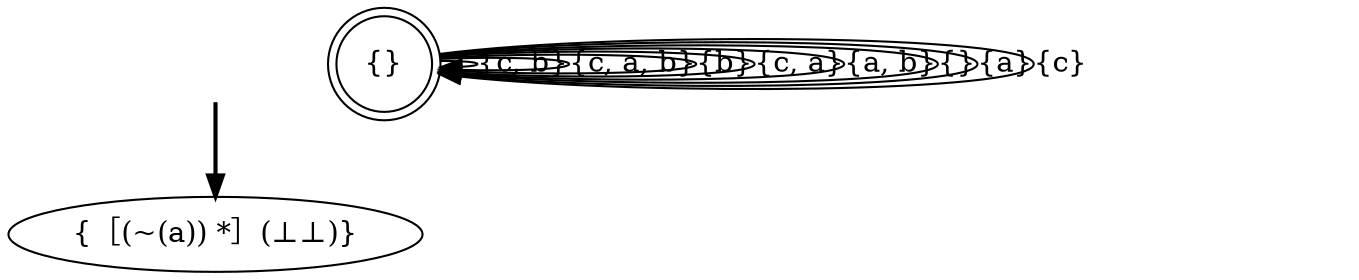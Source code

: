 digraph {
	fake0 [style=invisible]
	"{}" [shape=doublecircle]
	"{［(~(a)) *］(⊥⊥)}" [root=true]
	fake0 -> "{［(~(a)) *］(⊥⊥)}" [style=bold]
	"{}" -> "{}" [label="{c, b}"]
	"{}" -> "{}" [label="{c, a, b}"]
	"{}" -> "{}" [label="{b}"]
	"{}" -> "{}" [label="{c, a}"]
	"{}" -> "{}" [label="{a, b}"]
	"{}" -> "{}" [label="{}"]
	"{}" -> "{}" [label="{a}"]
	"{}" -> "{}" [label="{c}"]
}
